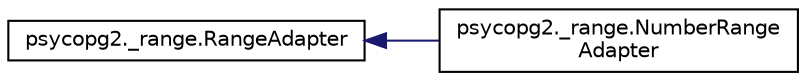 digraph "Graphical Class Hierarchy"
{
 // LATEX_PDF_SIZE
  edge [fontname="Helvetica",fontsize="10",labelfontname="Helvetica",labelfontsize="10"];
  node [fontname="Helvetica",fontsize="10",shape=record];
  rankdir="LR";
  Node0 [label="psycopg2._range.RangeAdapter",height=0.2,width=0.4,color="black", fillcolor="white", style="filled",URL="$classpsycopg2_1_1__range_1_1_range_adapter.html",tooltip=" "];
  Node0 -> Node1 [dir="back",color="midnightblue",fontsize="10",style="solid",fontname="Helvetica"];
  Node1 [label="psycopg2._range.NumberRange\lAdapter",height=0.2,width=0.4,color="black", fillcolor="white", style="filled",URL="$classpsycopg2_1_1__range_1_1_number_range_adapter.html",tooltip=" "];
}
